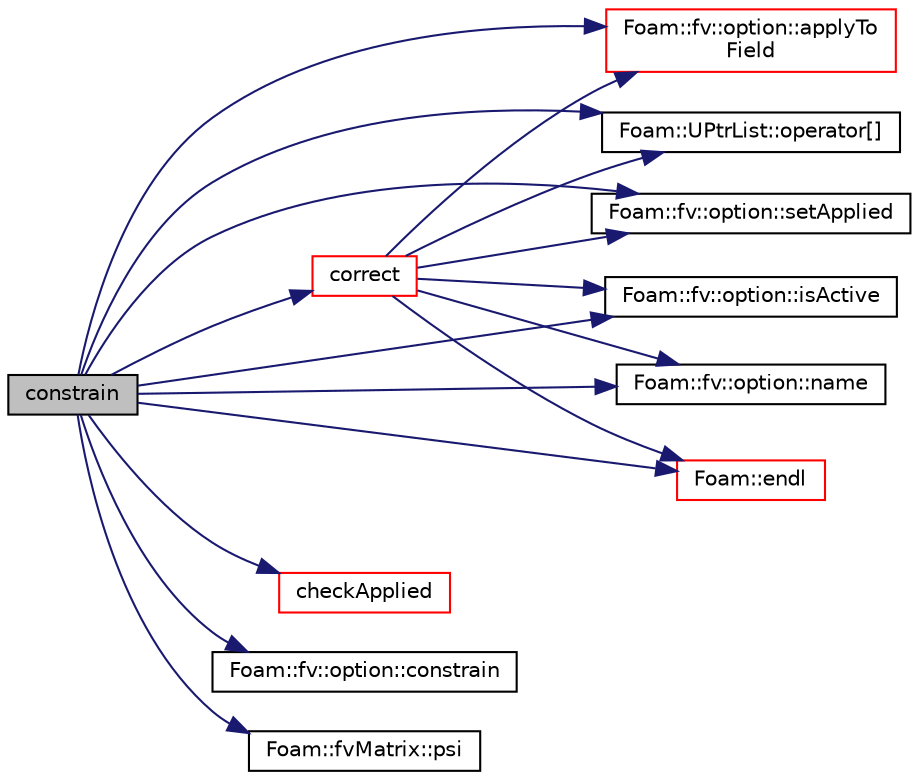 digraph "constrain"
{
  bgcolor="transparent";
  edge [fontname="Helvetica",fontsize="10",labelfontname="Helvetica",labelfontsize="10"];
  node [fontname="Helvetica",fontsize="10",shape=record];
  rankdir="LR";
  Node794 [label="constrain",height=0.2,width=0.4,color="black", fillcolor="grey75", style="filled", fontcolor="black"];
  Node794 -> Node795 [color="midnightblue",fontsize="10",style="solid",fontname="Helvetica"];
  Node795 [label="Foam::fv::option::applyTo\lField",height=0.2,width=0.4,color="red",URL="$a22661.html#a673b8b40e314f4b1a05bbd23ec4f513f",tooltip="Return index of field name if found in fieldNames list. "];
  Node794 -> Node797 [color="midnightblue",fontsize="10",style="solid",fontname="Helvetica"];
  Node797 [label="checkApplied",height=0.2,width=0.4,color="red",URL="$a22669.html#a5495c2a85277cf4290036c193fdb6d48",tooltip="Check that all sources have been applied. "];
  Node794 -> Node802 [color="midnightblue",fontsize="10",style="solid",fontname="Helvetica"];
  Node802 [label="Foam::fv::option::constrain",height=0.2,width=0.4,color="black",URL="$a22661.html#a719f23bf798c0b02e63d9c1308836c87"];
  Node794 -> Node803 [color="midnightblue",fontsize="10",style="solid",fontname="Helvetica"];
  Node803 [label="correct",height=0.2,width=0.4,color="red",URL="$a22669.html#ae3e6a795c3429c465e44e8953d47e34a",tooltip="Apply correction to field. "];
  Node803 -> Node805 [color="midnightblue",fontsize="10",style="solid",fontname="Helvetica"];
  Node805 [label="Foam::UPtrList::operator[]",height=0.2,width=0.4,color="black",URL="$a27101.html#a92eab3a97cd59afdf63a26b0a90642a9",tooltip="Return element const reference. "];
  Node803 -> Node795 [color="midnightblue",fontsize="10",style="solid",fontname="Helvetica"];
  Node803 -> Node806 [color="midnightblue",fontsize="10",style="solid",fontname="Helvetica"];
  Node806 [label="Foam::fv::option::setApplied",height=0.2,width=0.4,color="black",URL="$a22661.html#a26c66032d788bc0186497fa146f384ec",tooltip="Set the applied flag to true for field index fieldi. "];
  Node803 -> Node807 [color="midnightblue",fontsize="10",style="solid",fontname="Helvetica"];
  Node807 [label="Foam::fv::option::isActive",height=0.2,width=0.4,color="black",URL="$a22661.html#aa1f512ab0fcc05612f8e3d6a4664ce9a",tooltip="Is the source active? "];
  Node803 -> Node808 [color="midnightblue",fontsize="10",style="solid",fontname="Helvetica"];
  Node808 [label="Foam::fv::option::name",height=0.2,width=0.4,color="black",URL="$a22661.html#ade4113569ef0db70665fded275a5e38e",tooltip="Return const access to the source name. "];
  Node803 -> Node800 [color="midnightblue",fontsize="10",style="solid",fontname="Helvetica"];
  Node800 [label="Foam::endl",height=0.2,width=0.4,color="red",URL="$a21851.html#a2db8fe02a0d3909e9351bb4275b23ce4",tooltip="Add newline and flush stream. "];
  Node794 -> Node800 [color="midnightblue",fontsize="10",style="solid",fontname="Helvetica"];
  Node794 -> Node807 [color="midnightblue",fontsize="10",style="solid",fontname="Helvetica"];
  Node794 -> Node808 [color="midnightblue",fontsize="10",style="solid",fontname="Helvetica"];
  Node794 -> Node805 [color="midnightblue",fontsize="10",style="solid",fontname="Helvetica"];
  Node794 -> Node810 [color="midnightblue",fontsize="10",style="solid",fontname="Helvetica"];
  Node810 [label="Foam::fvMatrix::psi",height=0.2,width=0.4,color="black",URL="$a23173.html#a746a21ead7ed7561097637595338028c"];
  Node794 -> Node806 [color="midnightblue",fontsize="10",style="solid",fontname="Helvetica"];
}
